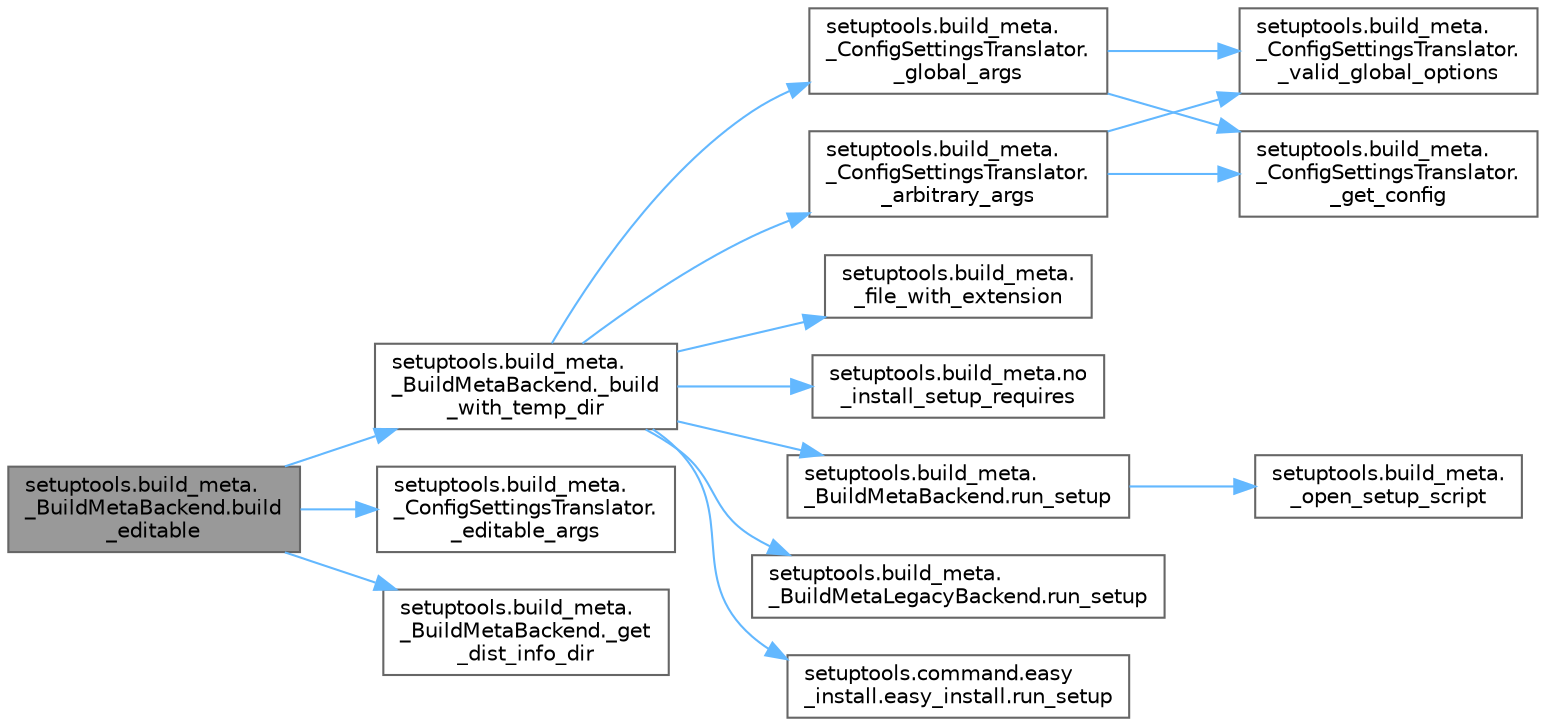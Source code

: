 digraph "setuptools.build_meta._BuildMetaBackend.build_editable"
{
 // LATEX_PDF_SIZE
  bgcolor="transparent";
  edge [fontname=Helvetica,fontsize=10,labelfontname=Helvetica,labelfontsize=10];
  node [fontname=Helvetica,fontsize=10,shape=box,height=0.2,width=0.4];
  rankdir="LR";
  Node1 [id="Node000001",label="setuptools.build_meta.\l_BuildMetaBackend.build\l_editable",height=0.2,width=0.4,color="gray40", fillcolor="grey60", style="filled", fontcolor="black",tooltip=" "];
  Node1 -> Node2 [id="edge1_Node000001_Node000002",color="steelblue1",style="solid",tooltip=" "];
  Node2 [id="Node000002",label="setuptools.build_meta.\l_BuildMetaBackend._build\l_with_temp_dir",height=0.2,width=0.4,color="grey40", fillcolor="white", style="filled",URL="$classsetuptools_1_1build__meta_1_1___build_meta_backend.html#a79d72fd76ea39e8cc8e7498656d03cb2",tooltip=" "];
  Node2 -> Node3 [id="edge2_Node000002_Node000003",color="steelblue1",style="solid",tooltip=" "];
  Node3 [id="Node000003",label="setuptools.build_meta.\l_ConfigSettingsTranslator.\l_arbitrary_args",height=0.2,width=0.4,color="grey40", fillcolor="white", style="filled",URL="$classsetuptools_1_1build__meta_1_1___config_settings_translator.html#a18c73319121a754cd09ed3021fffffd3",tooltip=" "];
  Node3 -> Node4 [id="edge3_Node000003_Node000004",color="steelblue1",style="solid",tooltip=" "];
  Node4 [id="Node000004",label="setuptools.build_meta.\l_ConfigSettingsTranslator.\l_get_config",height=0.2,width=0.4,color="grey40", fillcolor="white", style="filled",URL="$classsetuptools_1_1build__meta_1_1___config_settings_translator.html#a00221b77449bd976fd38dec01eeff2a4",tooltip=" "];
  Node3 -> Node5 [id="edge4_Node000003_Node000005",color="steelblue1",style="solid",tooltip=" "];
  Node5 [id="Node000005",label="setuptools.build_meta.\l_ConfigSettingsTranslator.\l_valid_global_options",height=0.2,width=0.4,color="grey40", fillcolor="white", style="filled",URL="$classsetuptools_1_1build__meta_1_1___config_settings_translator.html#ab120e5acdd93f1ea7f0b03096ca15998",tooltip=" "];
  Node2 -> Node6 [id="edge5_Node000002_Node000006",color="steelblue1",style="solid",tooltip=" "];
  Node6 [id="Node000006",label="setuptools.build_meta.\l_file_with_extension",height=0.2,width=0.4,color="grey40", fillcolor="white", style="filled",URL="$namespacesetuptools_1_1build__meta.html#a14a0b162fb484a0bcd1943af0f8805aa",tooltip=" "];
  Node2 -> Node7 [id="edge6_Node000002_Node000007",color="steelblue1",style="solid",tooltip=" "];
  Node7 [id="Node000007",label="setuptools.build_meta.\l_ConfigSettingsTranslator.\l_global_args",height=0.2,width=0.4,color="grey40", fillcolor="white", style="filled",URL="$classsetuptools_1_1build__meta_1_1___config_settings_translator.html#a84ece80d1571a64dd0bcdf35cbebb951",tooltip=" "];
  Node7 -> Node4 [id="edge7_Node000007_Node000004",color="steelblue1",style="solid",tooltip=" "];
  Node7 -> Node5 [id="edge8_Node000007_Node000005",color="steelblue1",style="solid",tooltip=" "];
  Node2 -> Node8 [id="edge9_Node000002_Node000008",color="steelblue1",style="solid",tooltip=" "];
  Node8 [id="Node000008",label="setuptools.build_meta.no\l_install_setup_requires",height=0.2,width=0.4,color="grey40", fillcolor="white", style="filled",URL="$namespacesetuptools_1_1build__meta.html#a48cc771170e333341c6e10b6acc37c07",tooltip=" "];
  Node2 -> Node9 [id="edge10_Node000002_Node000009",color="steelblue1",style="solid",tooltip=" "];
  Node9 [id="Node000009",label="setuptools.build_meta.\l_BuildMetaBackend.run_setup",height=0.2,width=0.4,color="grey40", fillcolor="white", style="filled",URL="$classsetuptools_1_1build__meta_1_1___build_meta_backend.html#a1fd4bb5e3a0cb52760314b764acc1d42",tooltip=" "];
  Node9 -> Node10 [id="edge11_Node000009_Node000010",color="steelblue1",style="solid",tooltip=" "];
  Node10 [id="Node000010",label="setuptools.build_meta.\l_open_setup_script",height=0.2,width=0.4,color="grey40", fillcolor="white", style="filled",URL="$namespacesetuptools_1_1build__meta.html#a78a256369fa363b521e8b260daf15d47",tooltip=" "];
  Node2 -> Node11 [id="edge12_Node000002_Node000011",color="steelblue1",style="solid",tooltip=" "];
  Node11 [id="Node000011",label="setuptools.build_meta.\l_BuildMetaLegacyBackend.run_setup",height=0.2,width=0.4,color="grey40", fillcolor="white", style="filled",URL="$classsetuptools_1_1build__meta_1_1___build_meta_legacy_backend.html#aeb01ba20d99b8b58aa73b05c8d1625aa",tooltip=" "];
  Node2 -> Node12 [id="edge13_Node000002_Node000012",color="steelblue1",style="solid",tooltip=" "];
  Node12 [id="Node000012",label="setuptools.command.easy\l_install.easy_install.run_setup",height=0.2,width=0.4,color="grey40", fillcolor="white", style="filled",URL="$classsetuptools_1_1command_1_1easy__install_1_1easy__install.html#a104a807b0b2c4c6225857490fa1d2d3c",tooltip=" "];
  Node1 -> Node13 [id="edge14_Node000001_Node000013",color="steelblue1",style="solid",tooltip=" "];
  Node13 [id="Node000013",label="setuptools.build_meta.\l_ConfigSettingsTranslator.\l_editable_args",height=0.2,width=0.4,color="grey40", fillcolor="white", style="filled",URL="$classsetuptools_1_1build__meta_1_1___config_settings_translator.html#ae02203f377527f56d0ce9ab2772ded88",tooltip=" "];
  Node1 -> Node14 [id="edge15_Node000001_Node000014",color="steelblue1",style="solid",tooltip=" "];
  Node14 [id="Node000014",label="setuptools.build_meta.\l_BuildMetaBackend._get\l_dist_info_dir",height=0.2,width=0.4,color="grey40", fillcolor="white", style="filled",URL="$classsetuptools_1_1build__meta_1_1___build_meta_backend.html#a2c932a7e62073a3a0f33ba3f9cb79ad2",tooltip=" "];
}
